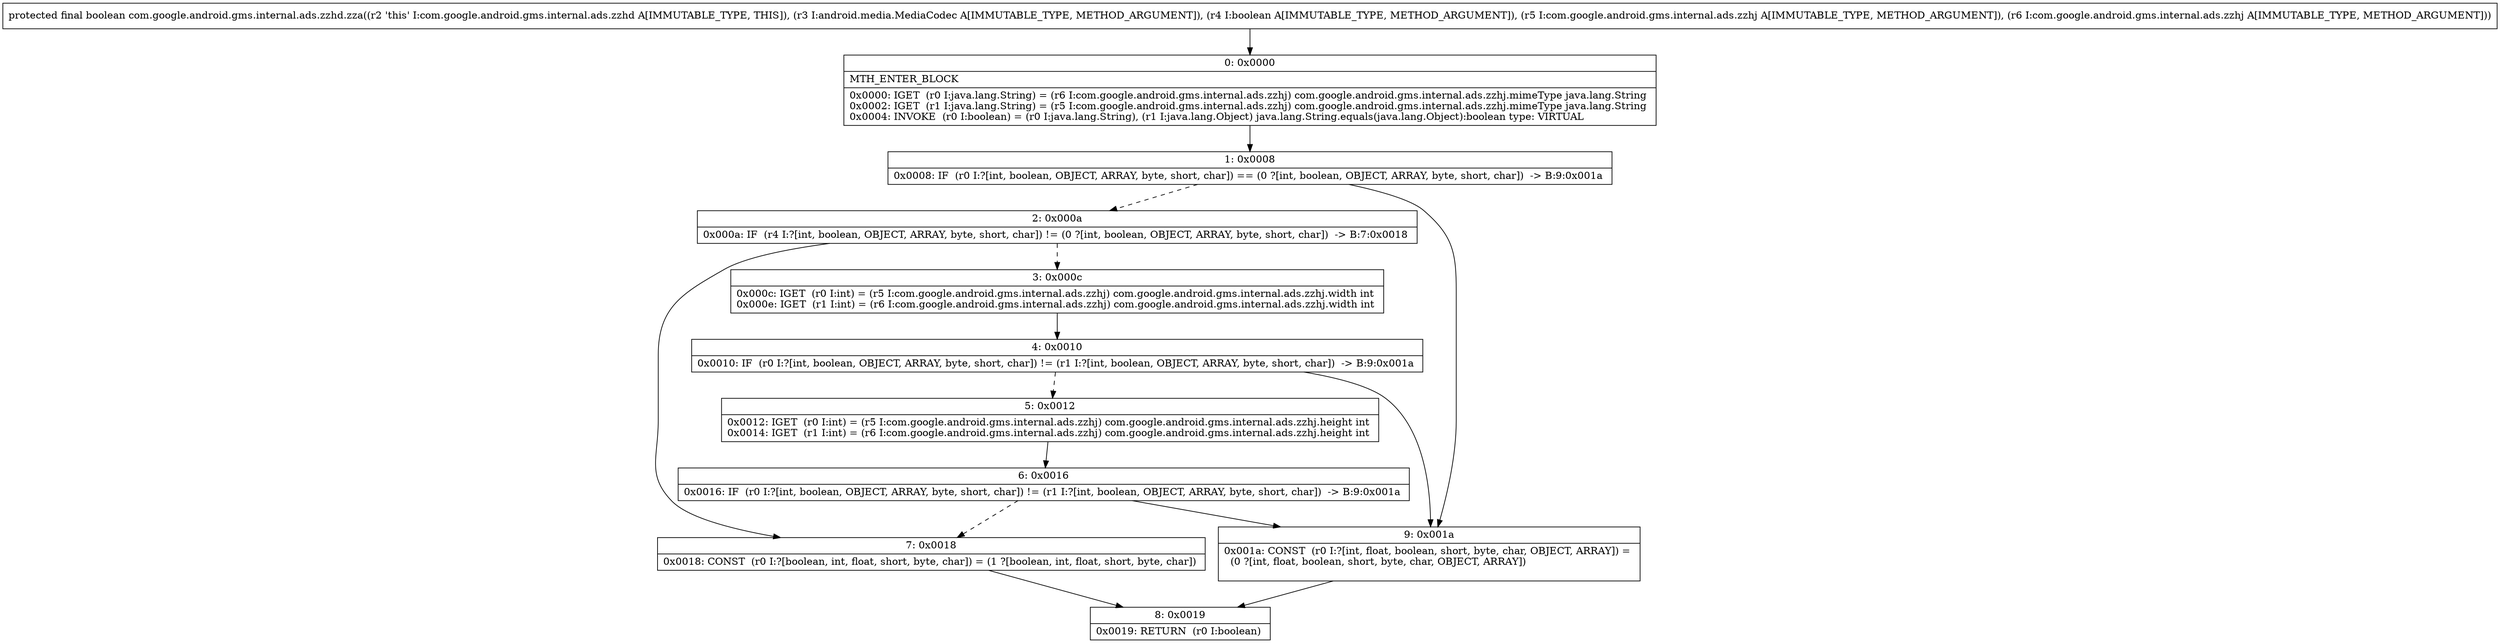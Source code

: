 digraph "CFG forcom.google.android.gms.internal.ads.zzhd.zza(Landroid\/media\/MediaCodec;ZLcom\/google\/android\/gms\/internal\/ads\/zzhj;Lcom\/google\/android\/gms\/internal\/ads\/zzhj;)Z" {
Node_0 [shape=record,label="{0\:\ 0x0000|MTH_ENTER_BLOCK\l|0x0000: IGET  (r0 I:java.lang.String) = (r6 I:com.google.android.gms.internal.ads.zzhj) com.google.android.gms.internal.ads.zzhj.mimeType java.lang.String \l0x0002: IGET  (r1 I:java.lang.String) = (r5 I:com.google.android.gms.internal.ads.zzhj) com.google.android.gms.internal.ads.zzhj.mimeType java.lang.String \l0x0004: INVOKE  (r0 I:boolean) = (r0 I:java.lang.String), (r1 I:java.lang.Object) java.lang.String.equals(java.lang.Object):boolean type: VIRTUAL \l}"];
Node_1 [shape=record,label="{1\:\ 0x0008|0x0008: IF  (r0 I:?[int, boolean, OBJECT, ARRAY, byte, short, char]) == (0 ?[int, boolean, OBJECT, ARRAY, byte, short, char])  \-\> B:9:0x001a \l}"];
Node_2 [shape=record,label="{2\:\ 0x000a|0x000a: IF  (r4 I:?[int, boolean, OBJECT, ARRAY, byte, short, char]) != (0 ?[int, boolean, OBJECT, ARRAY, byte, short, char])  \-\> B:7:0x0018 \l}"];
Node_3 [shape=record,label="{3\:\ 0x000c|0x000c: IGET  (r0 I:int) = (r5 I:com.google.android.gms.internal.ads.zzhj) com.google.android.gms.internal.ads.zzhj.width int \l0x000e: IGET  (r1 I:int) = (r6 I:com.google.android.gms.internal.ads.zzhj) com.google.android.gms.internal.ads.zzhj.width int \l}"];
Node_4 [shape=record,label="{4\:\ 0x0010|0x0010: IF  (r0 I:?[int, boolean, OBJECT, ARRAY, byte, short, char]) != (r1 I:?[int, boolean, OBJECT, ARRAY, byte, short, char])  \-\> B:9:0x001a \l}"];
Node_5 [shape=record,label="{5\:\ 0x0012|0x0012: IGET  (r0 I:int) = (r5 I:com.google.android.gms.internal.ads.zzhj) com.google.android.gms.internal.ads.zzhj.height int \l0x0014: IGET  (r1 I:int) = (r6 I:com.google.android.gms.internal.ads.zzhj) com.google.android.gms.internal.ads.zzhj.height int \l}"];
Node_6 [shape=record,label="{6\:\ 0x0016|0x0016: IF  (r0 I:?[int, boolean, OBJECT, ARRAY, byte, short, char]) != (r1 I:?[int, boolean, OBJECT, ARRAY, byte, short, char])  \-\> B:9:0x001a \l}"];
Node_7 [shape=record,label="{7\:\ 0x0018|0x0018: CONST  (r0 I:?[boolean, int, float, short, byte, char]) = (1 ?[boolean, int, float, short, byte, char]) \l}"];
Node_8 [shape=record,label="{8\:\ 0x0019|0x0019: RETURN  (r0 I:boolean) \l}"];
Node_9 [shape=record,label="{9\:\ 0x001a|0x001a: CONST  (r0 I:?[int, float, boolean, short, byte, char, OBJECT, ARRAY]) = \l  (0 ?[int, float, boolean, short, byte, char, OBJECT, ARRAY])\l \l}"];
MethodNode[shape=record,label="{protected final boolean com.google.android.gms.internal.ads.zzhd.zza((r2 'this' I:com.google.android.gms.internal.ads.zzhd A[IMMUTABLE_TYPE, THIS]), (r3 I:android.media.MediaCodec A[IMMUTABLE_TYPE, METHOD_ARGUMENT]), (r4 I:boolean A[IMMUTABLE_TYPE, METHOD_ARGUMENT]), (r5 I:com.google.android.gms.internal.ads.zzhj A[IMMUTABLE_TYPE, METHOD_ARGUMENT]), (r6 I:com.google.android.gms.internal.ads.zzhj A[IMMUTABLE_TYPE, METHOD_ARGUMENT])) }"];
MethodNode -> Node_0;
Node_0 -> Node_1;
Node_1 -> Node_2[style=dashed];
Node_1 -> Node_9;
Node_2 -> Node_3[style=dashed];
Node_2 -> Node_7;
Node_3 -> Node_4;
Node_4 -> Node_5[style=dashed];
Node_4 -> Node_9;
Node_5 -> Node_6;
Node_6 -> Node_7[style=dashed];
Node_6 -> Node_9;
Node_7 -> Node_8;
Node_9 -> Node_8;
}

